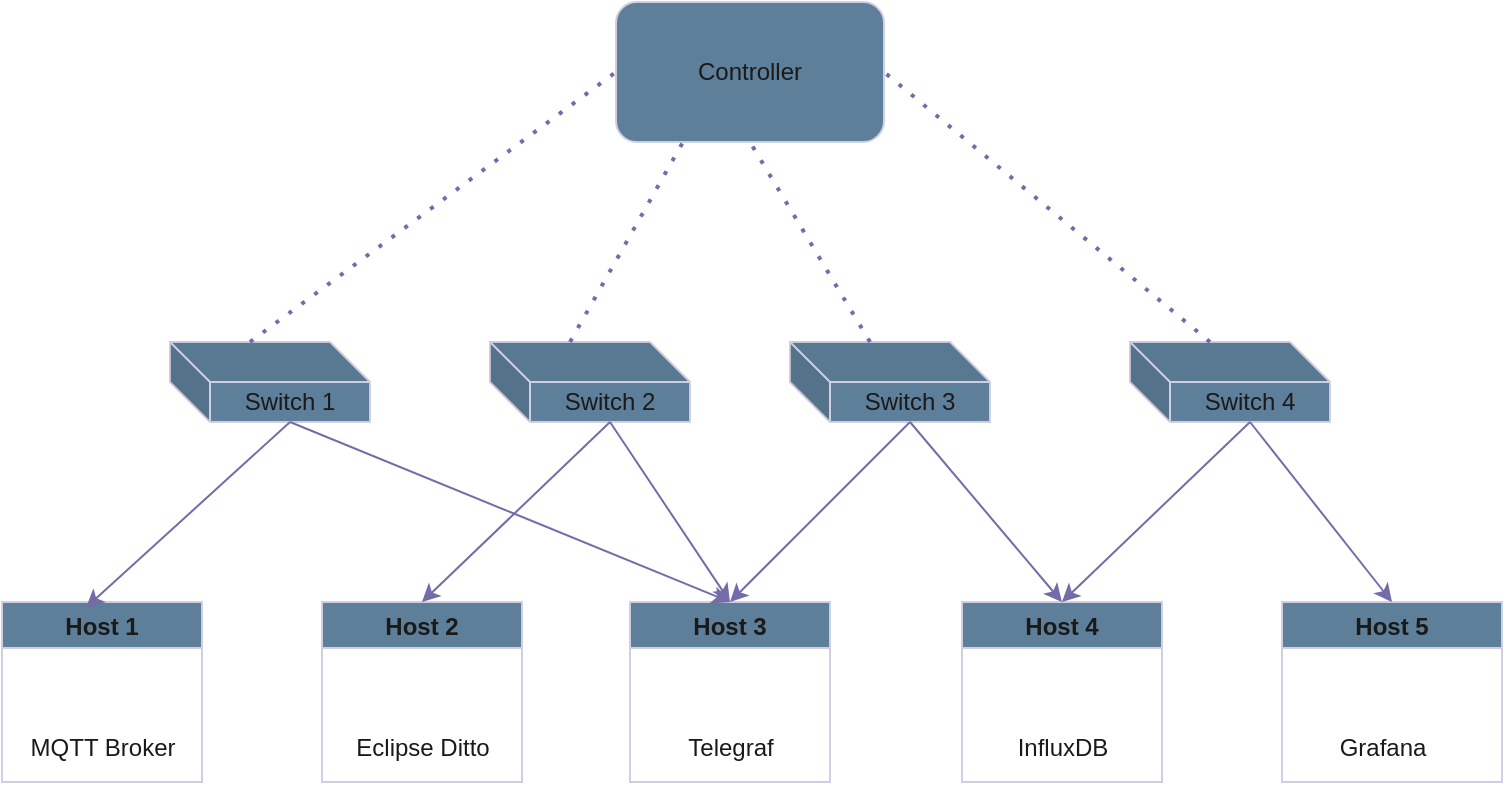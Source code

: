 <mxfile version="21.8.2" type="github">
  <diagram id="C5RBs43oDa-KdzZeNtuy" name="Page-1">
    <mxGraphModel dx="1009" dy="542" grid="1" gridSize="10" guides="1" tooltips="1" connect="1" arrows="1" fold="1" page="1" pageScale="1" pageWidth="827" pageHeight="1169" math="0" shadow="0">
      <root>
        <mxCell id="WIyWlLk6GJQsqaUBKTNV-0" />
        <mxCell id="WIyWlLk6GJQsqaUBKTNV-1" parent="WIyWlLk6GJQsqaUBKTNV-0" />
        <mxCell id="kD6Mo4vfzYvjTnUpct2I-0" value="Host 1" style="swimlane;startSize=23;labelBackgroundColor=none;fillColor=#5D7F99;strokeColor=#D0CEE2;fontColor=#1A1A1A;" vertex="1" parent="WIyWlLk6GJQsqaUBKTNV-1">
          <mxGeometry x="40" y="320" width="100" height="90" as="geometry" />
        </mxCell>
        <mxCell id="kD6Mo4vfzYvjTnUpct2I-3" value="" style="shape=image;verticalLabelPosition=bottom;labelBackgroundColor=none;verticalAlign=top;aspect=fixed;imageAspect=0;image=https://vmssoftware.com/images/intro/product/mosquitto.png;fillColor=#5D7F99;strokeColor=#D0CEE2;fontColor=#1A1A1A;" vertex="1" parent="kD6Mo4vfzYvjTnUpct2I-0">
          <mxGeometry x="30" y="25" width="40" height="40" as="geometry" />
        </mxCell>
        <mxCell id="kD6Mo4vfzYvjTnUpct2I-4" value="MQTT Broker" style="text;html=1;align=center;verticalAlign=middle;resizable=0;points=[];autosize=1;strokeColor=none;fillColor=none;labelBackgroundColor=none;fontColor=#1A1A1A;" vertex="1" parent="kD6Mo4vfzYvjTnUpct2I-0">
          <mxGeometry y="58" width="100" height="30" as="geometry" />
        </mxCell>
        <mxCell id="kD6Mo4vfzYvjTnUpct2I-2" value="Controller" style="rounded=1;whiteSpace=wrap;html=1;labelBackgroundColor=none;fillColor=#5D7F99;strokeColor=#D0CEE2;fontColor=#1A1A1A;" vertex="1" parent="WIyWlLk6GJQsqaUBKTNV-1">
          <mxGeometry x="347" y="20" width="134" height="70" as="geometry" />
        </mxCell>
        <mxCell id="kD6Mo4vfzYvjTnUpct2I-5" value="Host 2" style="swimlane;startSize=23;labelBackgroundColor=none;fillColor=#5D7F99;strokeColor=#D0CEE2;fontColor=#1A1A1A;" vertex="1" parent="WIyWlLk6GJQsqaUBKTNV-1">
          <mxGeometry x="200" y="320" width="100" height="90" as="geometry" />
        </mxCell>
        <mxCell id="kD6Mo4vfzYvjTnUpct2I-7" value="Eclipse Ditto" style="text;html=1;align=center;verticalAlign=middle;resizable=0;points=[];autosize=1;strokeColor=none;fillColor=none;labelBackgroundColor=none;fontColor=#1A1A1A;" vertex="1" parent="kD6Mo4vfzYvjTnUpct2I-5">
          <mxGeometry x="5" y="58" width="90" height="30" as="geometry" />
        </mxCell>
        <mxCell id="kD6Mo4vfzYvjTnUpct2I-28" value="" style="shape=image;verticalLabelPosition=bottom;labelBackgroundColor=none;verticalAlign=top;aspect=fixed;imageAspect=0;image=https://predictiveworks.github.io/assets/images/ditto.png;fillColor=#5D7F99;strokeColor=#D0CEE2;fontColor=#1A1A1A;" vertex="1" parent="kD6Mo4vfzYvjTnUpct2I-5">
          <mxGeometry x="30" y="25" width="40" height="40" as="geometry" />
        </mxCell>
        <mxCell id="kD6Mo4vfzYvjTnUpct2I-8" value="Host 3" style="swimlane;startSize=23;labelBackgroundColor=none;fillColor=#5D7F99;strokeColor=#D0CEE2;fontColor=#1A1A1A;" vertex="1" parent="WIyWlLk6GJQsqaUBKTNV-1">
          <mxGeometry x="354" y="320" width="100" height="90" as="geometry" />
        </mxCell>
        <mxCell id="kD6Mo4vfzYvjTnUpct2I-10" value="Telegraf" style="text;html=1;align=center;verticalAlign=middle;resizable=0;points=[];autosize=1;strokeColor=none;fillColor=none;labelBackgroundColor=none;fontColor=#1A1A1A;" vertex="1" parent="kD6Mo4vfzYvjTnUpct2I-8">
          <mxGeometry x="15" y="58" width="70" height="30" as="geometry" />
        </mxCell>
        <mxCell id="kD6Mo4vfzYvjTnUpct2I-31" value="" style="shape=image;verticalLabelPosition=bottom;labelBackgroundColor=none;verticalAlign=top;aspect=fixed;imageAspect=0;image=https://projects.task.gda.pl/uploads/-/system/project/avatar/318/telegraf_role_logo.png;fillColor=#5D7F99;strokeColor=#D0CEE2;fontColor=#1A1A1A;" vertex="1" parent="kD6Mo4vfzYvjTnUpct2I-8">
          <mxGeometry x="34.5" y="29.5" width="31" height="31" as="geometry" />
        </mxCell>
        <mxCell id="kD6Mo4vfzYvjTnUpct2I-11" value="Host 4" style="swimlane;startSize=23;labelBackgroundColor=none;fillColor=#5D7F99;strokeColor=#D0CEE2;fontColor=#1A1A1A;" vertex="1" parent="WIyWlLk6GJQsqaUBKTNV-1">
          <mxGeometry x="520" y="320" width="100" height="90" as="geometry" />
        </mxCell>
        <mxCell id="kD6Mo4vfzYvjTnUpct2I-13" value="InfluxDB" style="text;html=1;align=center;verticalAlign=middle;resizable=0;points=[];autosize=1;strokeColor=none;fillColor=none;labelBackgroundColor=none;fontColor=#1A1A1A;" vertex="1" parent="kD6Mo4vfzYvjTnUpct2I-11">
          <mxGeometry x="15" y="58" width="70" height="30" as="geometry" />
        </mxCell>
        <mxCell id="kD6Mo4vfzYvjTnUpct2I-32" value="" style="shape=image;verticalLabelPosition=bottom;labelBackgroundColor=none;verticalAlign=top;aspect=fixed;imageAspect=0;image=https://assets.zabbix.com/img/brands/influxdb.svg;fillColor=#5D7F99;strokeColor=#D0CEE2;fontColor=#1A1A1A;" vertex="1" parent="kD6Mo4vfzYvjTnUpct2I-11">
          <mxGeometry x="33.81" y="28.81" width="32.38" height="32.38" as="geometry" />
        </mxCell>
        <mxCell id="kD6Mo4vfzYvjTnUpct2I-14" value="Host 5" style="swimlane;startSize=23;labelBackgroundColor=none;fillColor=#5D7F99;strokeColor=#D0CEE2;fontColor=#1A1A1A;" vertex="1" parent="WIyWlLk6GJQsqaUBKTNV-1">
          <mxGeometry x="680" y="320" width="110" height="90" as="geometry" />
        </mxCell>
        <mxCell id="kD6Mo4vfzYvjTnUpct2I-16" value="Grafana" style="text;html=1;align=center;verticalAlign=middle;resizable=0;points=[];autosize=1;strokeColor=none;fillColor=none;labelBackgroundColor=none;fontColor=#1A1A1A;" vertex="1" parent="kD6Mo4vfzYvjTnUpct2I-14">
          <mxGeometry x="15" y="58" width="70" height="30" as="geometry" />
        </mxCell>
        <mxCell id="kD6Mo4vfzYvjTnUpct2I-34" value="" style="shape=image;verticalLabelPosition=bottom;labelBackgroundColor=none;verticalAlign=top;aspect=fixed;imageAspect=0;image=https://seeklogo.com/images/G/grafana-logo-15BA0AFA8A-seeklogo.com.png;fillColor=#5D7F99;strokeColor=#D0CEE2;fontColor=#1A1A1A;" vertex="1" parent="kD6Mo4vfzYvjTnUpct2I-14">
          <mxGeometry x="34.35" y="27.99" width="31.3" height="34.03" as="geometry" />
        </mxCell>
        <mxCell id="kD6Mo4vfzYvjTnUpct2I-17" value="Switch 1" style="shape=cube;whiteSpace=wrap;html=1;boundedLbl=1;backgroundOutline=1;darkOpacity=0.05;darkOpacity2=0.1;labelBackgroundColor=none;fillColor=#5D7F99;strokeColor=#D0CEE2;fontColor=#1A1A1A;" vertex="1" parent="WIyWlLk6GJQsqaUBKTNV-1">
          <mxGeometry x="124" y="190" width="100" height="40" as="geometry" />
        </mxCell>
        <mxCell id="kD6Mo4vfzYvjTnUpct2I-18" value="Switch 2" style="shape=cube;whiteSpace=wrap;html=1;boundedLbl=1;backgroundOutline=1;darkOpacity=0.05;darkOpacity2=0.1;labelBackgroundColor=none;fillColor=#5D7F99;strokeColor=#D0CEE2;fontColor=#1A1A1A;" vertex="1" parent="WIyWlLk6GJQsqaUBKTNV-1">
          <mxGeometry x="284" y="190" width="100" height="40" as="geometry" />
        </mxCell>
        <mxCell id="kD6Mo4vfzYvjTnUpct2I-19" value="Switch 3" style="shape=cube;whiteSpace=wrap;html=1;boundedLbl=1;backgroundOutline=1;darkOpacity=0.05;darkOpacity2=0.1;labelBackgroundColor=none;fillColor=#5D7F99;strokeColor=#D0CEE2;fontColor=#1A1A1A;" vertex="1" parent="WIyWlLk6GJQsqaUBKTNV-1">
          <mxGeometry x="434" y="190" width="100" height="40" as="geometry" />
        </mxCell>
        <mxCell id="kD6Mo4vfzYvjTnUpct2I-20" value="Switch 4" style="shape=cube;whiteSpace=wrap;html=1;boundedLbl=1;backgroundOutline=1;darkOpacity=0.05;darkOpacity2=0.1;labelBackgroundColor=none;fillColor=#5D7F99;strokeColor=#D0CEE2;fontColor=#1A1A1A;" vertex="1" parent="WIyWlLk6GJQsqaUBKTNV-1">
          <mxGeometry x="604" y="190" width="100" height="40" as="geometry" />
        </mxCell>
        <mxCell id="kD6Mo4vfzYvjTnUpct2I-35" value="" style="endArrow=none;dashed=1;html=1;dashPattern=1 3;strokeWidth=2;rounded=0;entryX=0;entryY=0.5;entryDx=0;entryDy=0;exitX=0;exitY=0;exitDx=40;exitDy=0;exitPerimeter=0;labelBackgroundColor=none;strokeColor=#736CA8;fontColor=default;" edge="1" parent="WIyWlLk6GJQsqaUBKTNV-1" source="kD6Mo4vfzYvjTnUpct2I-17" target="kD6Mo4vfzYvjTnUpct2I-2">
          <mxGeometry width="50" height="50" relative="1" as="geometry">
            <mxPoint x="190" y="190" as="sourcePoint" />
            <mxPoint x="340" y="100" as="targetPoint" />
          </mxGeometry>
        </mxCell>
        <mxCell id="kD6Mo4vfzYvjTnUpct2I-36" value="" style="endArrow=none;dashed=1;html=1;dashPattern=1 3;strokeWidth=2;rounded=0;entryX=0.25;entryY=1;entryDx=0;entryDy=0;exitX=0;exitY=0;exitDx=40;exitDy=0;exitPerimeter=0;labelBackgroundColor=none;strokeColor=#736CA8;fontColor=default;" edge="1" parent="WIyWlLk6GJQsqaUBKTNV-1" source="kD6Mo4vfzYvjTnUpct2I-18" target="kD6Mo4vfzYvjTnUpct2I-2">
          <mxGeometry width="50" height="50" relative="1" as="geometry">
            <mxPoint x="320" y="190" as="sourcePoint" />
            <mxPoint x="470" y="100" as="targetPoint" />
          </mxGeometry>
        </mxCell>
        <mxCell id="kD6Mo4vfzYvjTnUpct2I-37" value="" style="endArrow=none;dashed=1;html=1;dashPattern=1 3;strokeWidth=2;rounded=0;entryX=0.5;entryY=1;entryDx=0;entryDy=0;exitX=0;exitY=0;exitDx=40;exitDy=0;exitPerimeter=0;labelBackgroundColor=none;strokeColor=#736CA8;fontColor=default;" edge="1" parent="WIyWlLk6GJQsqaUBKTNV-1" source="kD6Mo4vfzYvjTnUpct2I-19" target="kD6Mo4vfzYvjTnUpct2I-2">
          <mxGeometry width="50" height="50" relative="1" as="geometry">
            <mxPoint x="469" y="200" as="sourcePoint" />
            <mxPoint x="530" y="100" as="targetPoint" />
          </mxGeometry>
        </mxCell>
        <mxCell id="kD6Mo4vfzYvjTnUpct2I-38" value="" style="endArrow=none;dashed=1;html=1;dashPattern=1 3;strokeWidth=2;rounded=0;entryX=1;entryY=0.5;entryDx=0;entryDy=0;exitX=0;exitY=0;exitDx=40;exitDy=0;exitPerimeter=0;labelBackgroundColor=none;strokeColor=#736CA8;fontColor=default;" edge="1" parent="WIyWlLk6GJQsqaUBKTNV-1" source="kD6Mo4vfzYvjTnUpct2I-20" target="kD6Mo4vfzYvjTnUpct2I-2">
          <mxGeometry width="50" height="50" relative="1" as="geometry">
            <mxPoint x="630" y="190" as="sourcePoint" />
            <mxPoint x="580" y="90" as="targetPoint" />
          </mxGeometry>
        </mxCell>
        <mxCell id="kD6Mo4vfzYvjTnUpct2I-40" value="" style="endArrow=classic;html=1;rounded=0;entryX=0.42;entryY=0.031;entryDx=0;entryDy=0;entryPerimeter=0;exitX=0;exitY=0;exitDx=60;exitDy=40;exitPerimeter=0;labelBackgroundColor=none;strokeColor=#736CA8;fontColor=default;" edge="1" parent="WIyWlLk6GJQsqaUBKTNV-1" source="kD6Mo4vfzYvjTnUpct2I-17" target="kD6Mo4vfzYvjTnUpct2I-0">
          <mxGeometry width="50" height="50" relative="1" as="geometry">
            <mxPoint x="120" y="250" as="sourcePoint" />
            <mxPoint x="80" y="320" as="targetPoint" />
          </mxGeometry>
        </mxCell>
        <mxCell id="kD6Mo4vfzYvjTnUpct2I-41" value="" style="endArrow=classic;html=1;rounded=0;exitX=0;exitY=0;exitDx=60;exitDy=40;exitPerimeter=0;entryX=0.5;entryY=0;entryDx=0;entryDy=0;labelBackgroundColor=none;strokeColor=#736CA8;fontColor=default;" edge="1" parent="WIyWlLk6GJQsqaUBKTNV-1" source="kD6Mo4vfzYvjTnUpct2I-17" target="kD6Mo4vfzYvjTnUpct2I-8">
          <mxGeometry width="50" height="50" relative="1" as="geometry">
            <mxPoint x="400" y="300" as="sourcePoint" />
            <mxPoint x="450" y="250" as="targetPoint" />
          </mxGeometry>
        </mxCell>
        <mxCell id="kD6Mo4vfzYvjTnUpct2I-43" value="" style="endArrow=classic;html=1;rounded=0;exitX=0;exitY=0;exitDx=60;exitDy=40;exitPerimeter=0;entryX=0.5;entryY=0;entryDx=0;entryDy=0;labelBackgroundColor=none;strokeColor=#736CA8;fontColor=default;" edge="1" parent="WIyWlLk6GJQsqaUBKTNV-1" source="kD6Mo4vfzYvjTnUpct2I-18" target="kD6Mo4vfzYvjTnUpct2I-5">
          <mxGeometry width="50" height="50" relative="1" as="geometry">
            <mxPoint x="340" y="260" as="sourcePoint" />
            <mxPoint x="240" y="320" as="targetPoint" />
          </mxGeometry>
        </mxCell>
        <mxCell id="kD6Mo4vfzYvjTnUpct2I-44" value="" style="endArrow=classic;html=1;rounded=0;exitX=0;exitY=0;exitDx=60;exitDy=40;exitPerimeter=0;entryX=0.5;entryY=0;entryDx=0;entryDy=0;labelBackgroundColor=none;strokeColor=#736CA8;fontColor=default;" edge="1" parent="WIyWlLk6GJQsqaUBKTNV-1" source="kD6Mo4vfzYvjTnUpct2I-19" target="kD6Mo4vfzYvjTnUpct2I-8">
          <mxGeometry width="50" height="50" relative="1" as="geometry">
            <mxPoint x="400" y="300" as="sourcePoint" />
            <mxPoint x="450" y="250" as="targetPoint" />
          </mxGeometry>
        </mxCell>
        <mxCell id="kD6Mo4vfzYvjTnUpct2I-45" value="" style="endArrow=classic;html=1;rounded=0;exitX=0;exitY=0;exitDx=60;exitDy=40;exitPerimeter=0;entryX=0.5;entryY=0;entryDx=0;entryDy=0;labelBackgroundColor=none;strokeColor=#736CA8;fontColor=default;" edge="1" parent="WIyWlLk6GJQsqaUBKTNV-1" source="kD6Mo4vfzYvjTnUpct2I-19" target="kD6Mo4vfzYvjTnUpct2I-11">
          <mxGeometry width="50" height="50" relative="1" as="geometry">
            <mxPoint x="400" y="300" as="sourcePoint" />
            <mxPoint x="540" y="290" as="targetPoint" />
          </mxGeometry>
        </mxCell>
        <mxCell id="kD6Mo4vfzYvjTnUpct2I-46" value="" style="endArrow=classic;html=1;rounded=0;exitX=0;exitY=0;exitDx=60;exitDy=40;exitPerimeter=0;entryX=0.5;entryY=0;entryDx=0;entryDy=0;labelBackgroundColor=none;strokeColor=#736CA8;fontColor=default;" edge="1" parent="WIyWlLk6GJQsqaUBKTNV-1" source="kD6Mo4vfzYvjTnUpct2I-20" target="kD6Mo4vfzYvjTnUpct2I-11">
          <mxGeometry width="50" height="50" relative="1" as="geometry">
            <mxPoint x="660" y="240" as="sourcePoint" />
            <mxPoint x="580" y="310" as="targetPoint" />
          </mxGeometry>
        </mxCell>
        <mxCell id="kD6Mo4vfzYvjTnUpct2I-47" value="" style="endArrow=classic;html=1;rounded=0;entryX=0.5;entryY=0;entryDx=0;entryDy=0;exitX=0;exitY=0;exitDx=60;exitDy=40;exitPerimeter=0;labelBackgroundColor=none;strokeColor=#736CA8;fontColor=default;" edge="1" parent="WIyWlLk6GJQsqaUBKTNV-1" source="kD6Mo4vfzYvjTnUpct2I-20" target="kD6Mo4vfzYvjTnUpct2I-14">
          <mxGeometry width="50" height="50" relative="1" as="geometry">
            <mxPoint x="660" y="240" as="sourcePoint" />
            <mxPoint x="460" y="310" as="targetPoint" />
          </mxGeometry>
        </mxCell>
        <mxCell id="kD6Mo4vfzYvjTnUpct2I-48" value="" style="endArrow=classic;html=1;rounded=0;entryX=0.5;entryY=0;entryDx=0;entryDy=0;exitX=0;exitY=0;exitDx=60;exitDy=40;exitPerimeter=0;labelBackgroundColor=none;strokeColor=#736CA8;fontColor=default;" edge="1" parent="WIyWlLk6GJQsqaUBKTNV-1" source="kD6Mo4vfzYvjTnUpct2I-18" target="kD6Mo4vfzYvjTnUpct2I-8">
          <mxGeometry width="50" height="50" relative="1" as="geometry">
            <mxPoint x="340" y="240" as="sourcePoint" />
            <mxPoint x="397" y="260" as="targetPoint" />
          </mxGeometry>
        </mxCell>
      </root>
    </mxGraphModel>
  </diagram>
</mxfile>
